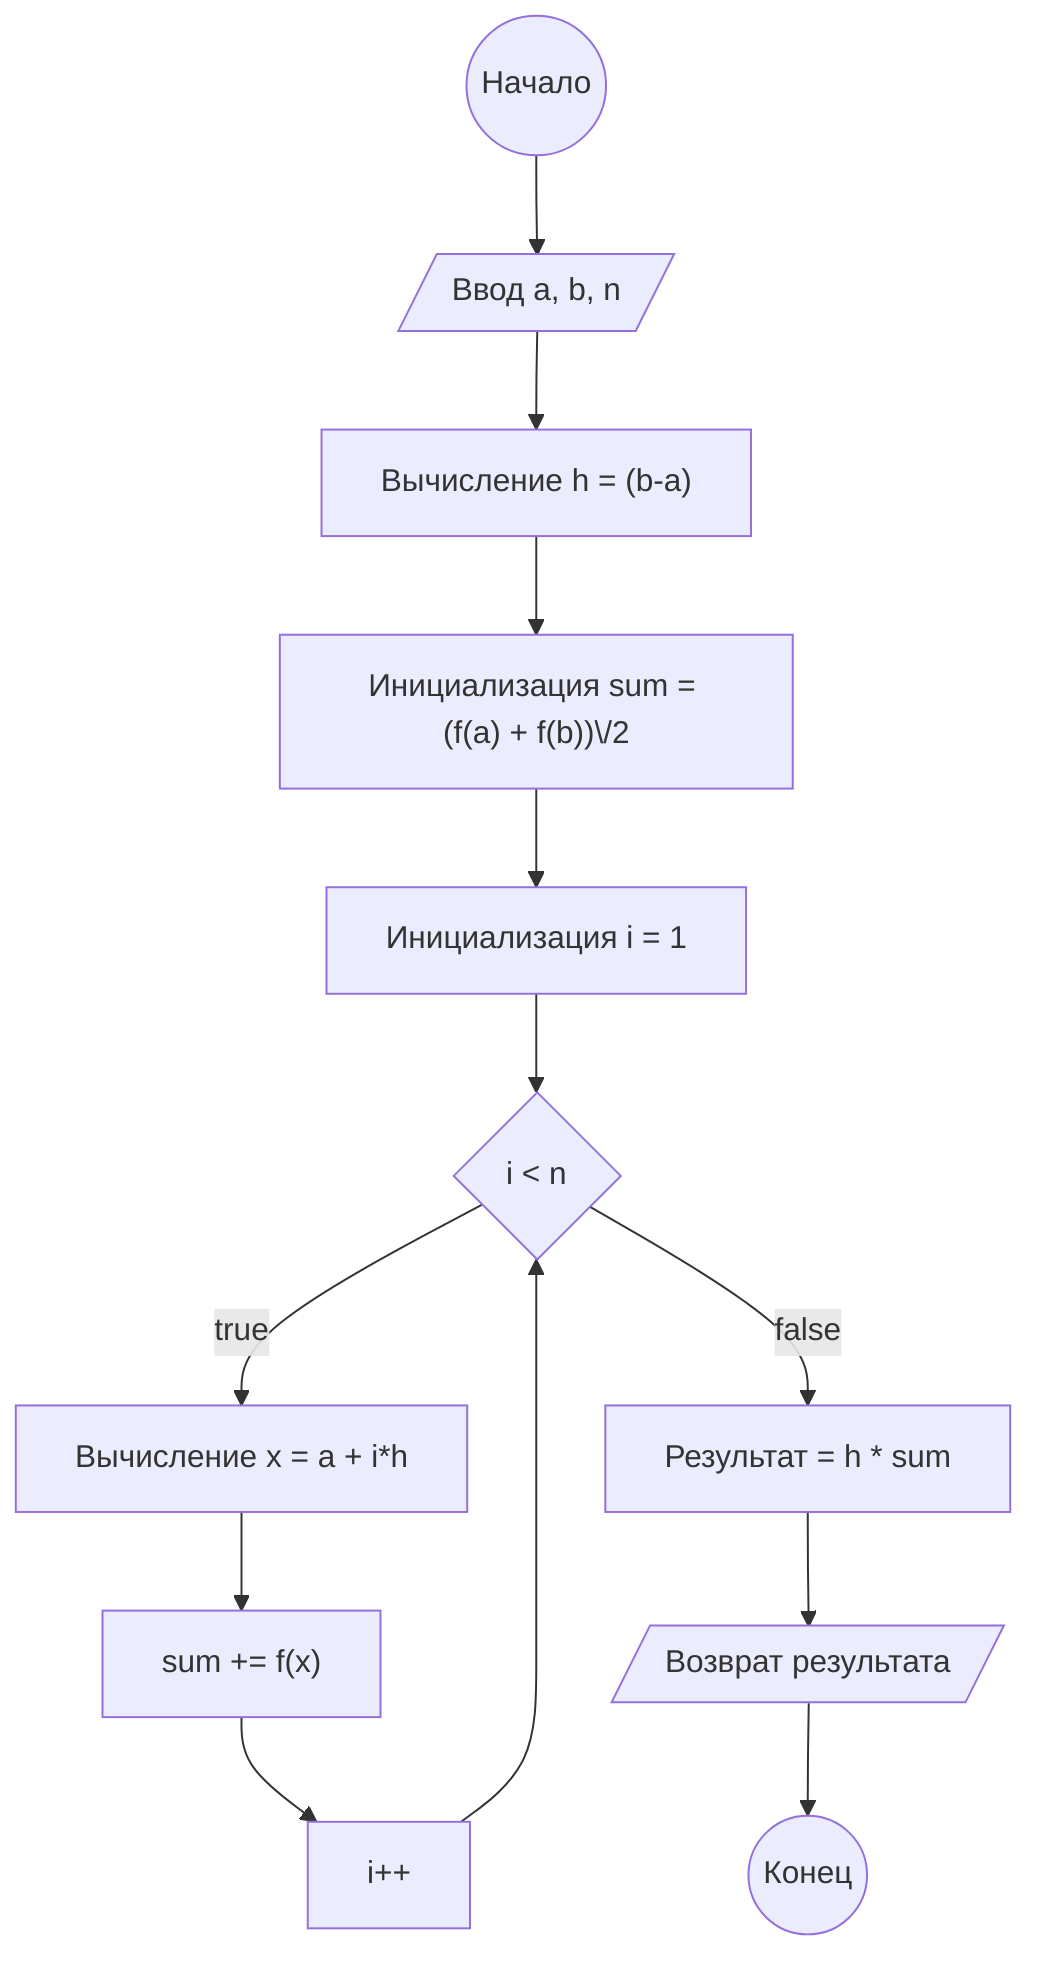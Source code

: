 flowchart TD
    A((Начало)) --> B[/Ввод a, b, n/]
    B --> C["Вычисление h = (b-a)\n"]
    C --> D["Инициализация sum = (f(a) + f(b))\/2"]
    D --> E[Инициализация i = 1]
    E --> F{i < n}
    F -->|true| G[Вычисление x = a + i*h]
    G --> H["sum += f(x)"]
    H --> I[i++]
    I --> F
    F -->|false| J[Результат = h * sum]
    J --> K[/Возврат результата/]
    K --> L((Конец))